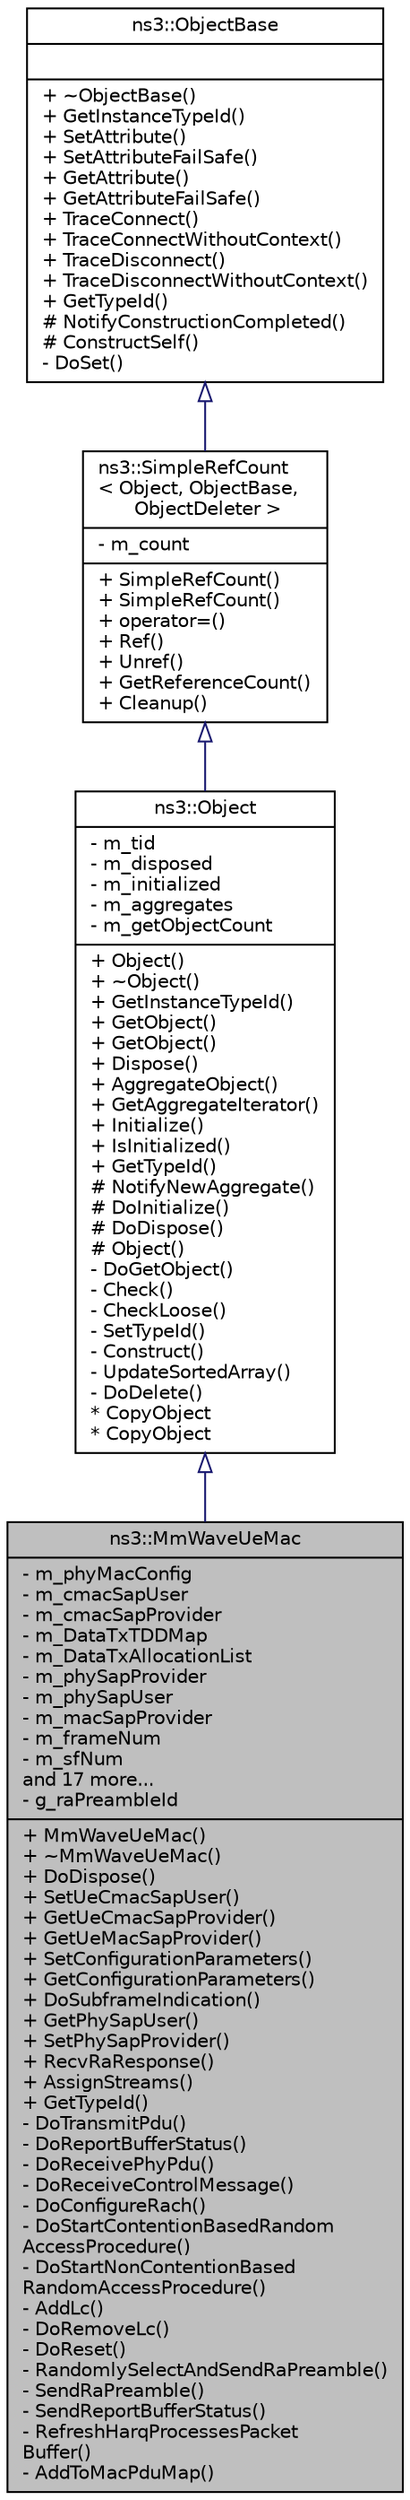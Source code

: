 digraph "ns3::MmWaveUeMac"
{
  edge [fontname="Helvetica",fontsize="10",labelfontname="Helvetica",labelfontsize="10"];
  node [fontname="Helvetica",fontsize="10",shape=record];
  Node1 [label="{ns3::MmWaveUeMac\n|- m_phyMacConfig\l- m_cmacSapUser\l- m_cmacSapProvider\l- m_DataTxTDDMap\l- m_DataTxAllocationList\l- m_phySapProvider\l- m_phySapUser\l- m_macSapProvider\l- m_frameNum\l- m_sfNum\land 17 more...\l- g_raPreambleId\l|+ MmWaveUeMac()\l+ ~MmWaveUeMac()\l+ DoDispose()\l+ SetUeCmacSapUser()\l+ GetUeCmacSapProvider()\l+ GetUeMacSapProvider()\l+ SetConfigurationParameters()\l+ GetConfigurationParameters()\l+ DoSubframeIndication()\l+ GetPhySapUser()\l+ SetPhySapProvider()\l+ RecvRaResponse()\l+ AssignStreams()\l+ GetTypeId()\l- DoTransmitPdu()\l- DoReportBufferStatus()\l- DoReceivePhyPdu()\l- DoReceiveControlMessage()\l- DoConfigureRach()\l- DoStartContentionBasedRandom\lAccessProcedure()\l- DoStartNonContentionBased\lRandomAccessProcedure()\l- AddLc()\l- DoRemoveLc()\l- DoReset()\l- RandomlySelectAndSendRaPreamble()\l- SendRaPreamble()\l- SendReportBufferStatus()\l- RefreshHarqProcessesPacket\lBuffer()\l- AddToMacPduMap()\l}",height=0.2,width=0.4,color="black", fillcolor="grey75", style="filled", fontcolor="black"];
  Node2 -> Node1 [dir="back",color="midnightblue",fontsize="10",style="solid",arrowtail="onormal"];
  Node2 [label="{ns3::Object\n|- m_tid\l- m_disposed\l- m_initialized\l- m_aggregates\l- m_getObjectCount\l|+ Object()\l+ ~Object()\l+ GetInstanceTypeId()\l+ GetObject()\l+ GetObject()\l+ Dispose()\l+ AggregateObject()\l+ GetAggregateIterator()\l+ Initialize()\l+ IsInitialized()\l+ GetTypeId()\l# NotifyNewAggregate()\l# DoInitialize()\l# DoDispose()\l# Object()\l- DoGetObject()\l- Check()\l- CheckLoose()\l- SetTypeId()\l- Construct()\l- UpdateSortedArray()\l- DoDelete()\l* CopyObject\l* CopyObject\l}",height=0.2,width=0.4,color="black", fillcolor="white", style="filled",URL="$d9/d77/classns3_1_1Object.html",tooltip="A base class which provides memory management and object aggregation. "];
  Node3 -> Node2 [dir="back",color="midnightblue",fontsize="10",style="solid",arrowtail="onormal"];
  Node3 [label="{ns3::SimpleRefCount\l\< Object, ObjectBase,\l ObjectDeleter \>\n|- m_count\l|+ SimpleRefCount()\l+ SimpleRefCount()\l+ operator=()\l+ Ref()\l+ Unref()\l+ GetReferenceCount()\l+ Cleanup()\l}",height=0.2,width=0.4,color="black", fillcolor="white", style="filled",URL="$da/da1/classns3_1_1SimpleRefCount.html"];
  Node4 -> Node3 [dir="back",color="midnightblue",fontsize="10",style="solid",arrowtail="onormal"];
  Node4 [label="{ns3::ObjectBase\n||+ ~ObjectBase()\l+ GetInstanceTypeId()\l+ SetAttribute()\l+ SetAttributeFailSafe()\l+ GetAttribute()\l+ GetAttributeFailSafe()\l+ TraceConnect()\l+ TraceConnectWithoutContext()\l+ TraceDisconnect()\l+ TraceDisconnectWithoutContext()\l+ GetTypeId()\l# NotifyConstructionCompleted()\l# ConstructSelf()\l- DoSet()\l}",height=0.2,width=0.4,color="black", fillcolor="white", style="filled",URL="$d2/dac/classns3_1_1ObjectBase.html",tooltip="Anchor the ns-3 type and attribute system. "];
}
